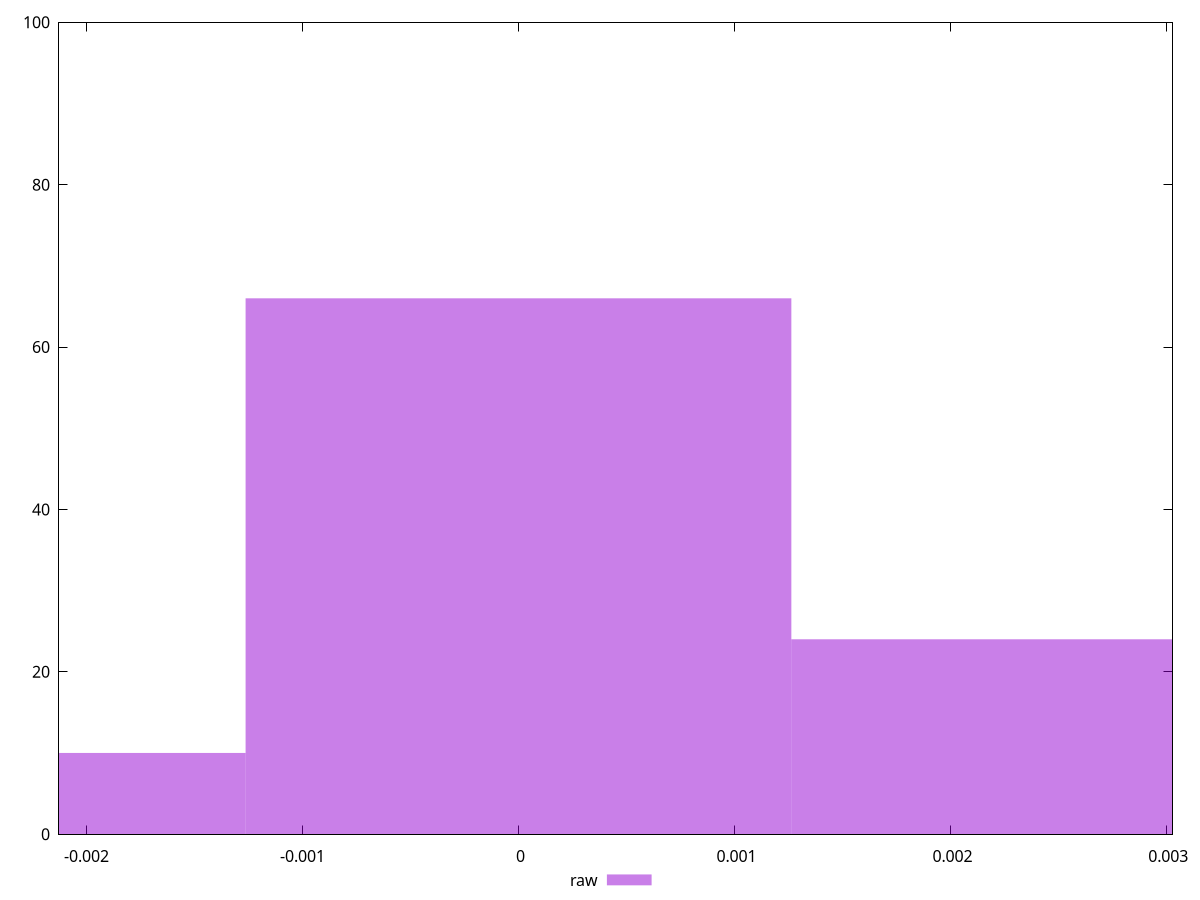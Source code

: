 reset

$raw <<EOF
0 66
0.002527068831919861 24
-0.002527068831919861 10
EOF

set key outside below
set boxwidth 0.002527068831919861
set xrange [-0.002127513098491374:0.0030284619315630703]
set yrange [0:100]
set trange [0:100]
set style fill transparent solid 0.5 noborder
set terminal svg size 640, 490 enhanced background rgb 'white'
set output "report/report_00029_2021-02-24T13-36-40.390Z/meta/pScore-difference/samples/astro/raw/histogram.svg"

plot $raw title "raw" with boxes

reset
